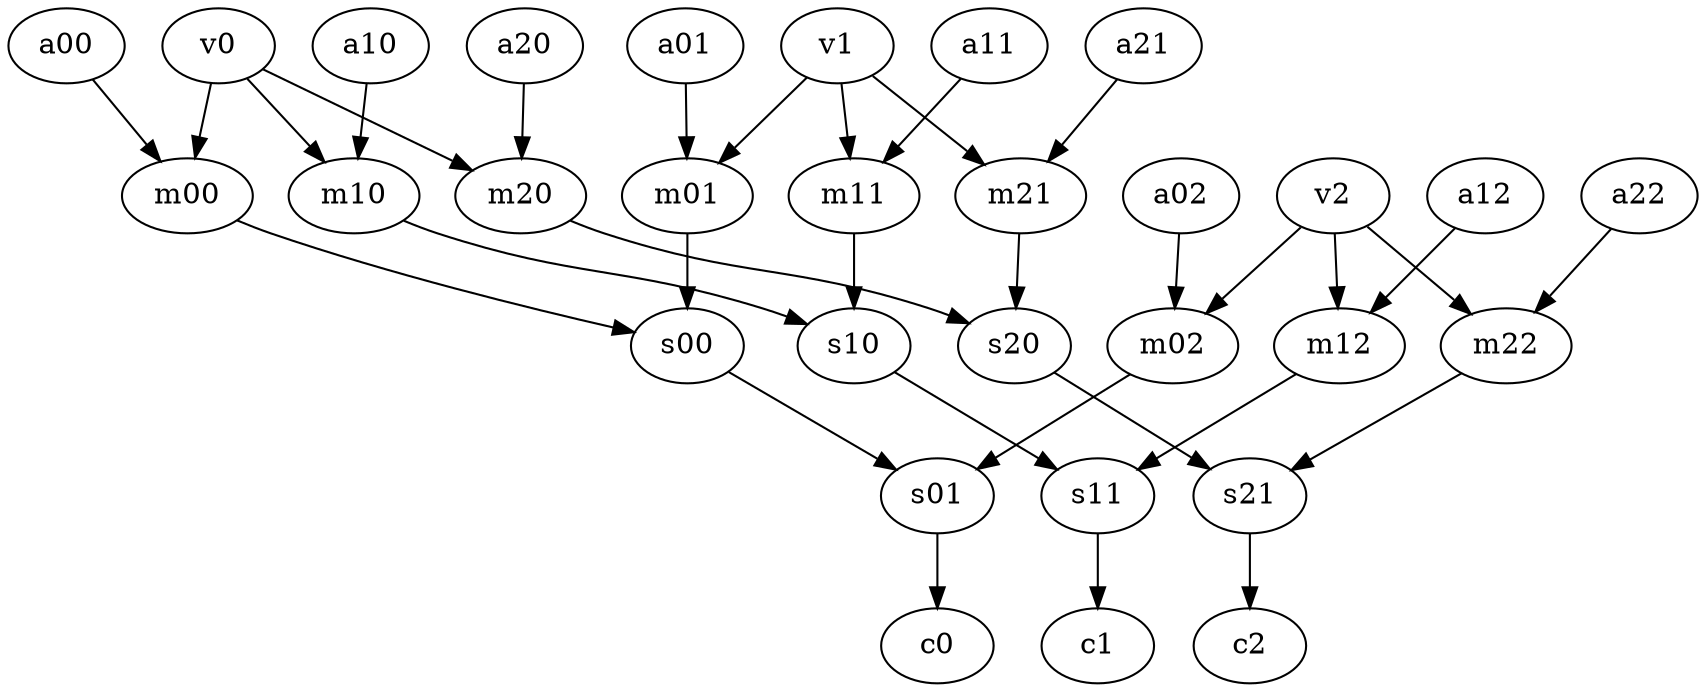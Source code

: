 digraph G {
	v0[opcode=load];
	v1[opcode=load];
	v2[opcode=load];
	a00[opcode=const];
	a01[opcode=const];
	a02[opcode=const];
	a10[opcode=const];
	a11[opcode=const];
	a12[opcode=const];
	a20[opcode=const];
	a21[opcode=const];
	a22[opcode=const];
	c0[opcode=store];
	c1[opcode=store];
	c2[opcode=store];
	m00[opcode=load];
	m01[opcode=load];
	m02[opcode=load];
	m10[opcode=load];
	m11[opcode=load];
	m12[opcode=load];
	m20[opcode=load];
	m21[opcode=load];
	m22[opcode=load];
	s00[opcode=add];
	s01[opcode=add];
	s10[opcode=add];
	s11[opcode=add];
	s20[opcode=add];
	s21[opcode=add];
	v0->m00[operand=0];
	v0->m10[operand=0];
	v0->m20[operand=0];
	v1->m01[operand=0];
	v1->m11[operand=0];
	v1->m21[operand=0];
	v2->m02[operand=0];
	v2->m12[operand=0];
	v2->m22[operand=0];
	a00->m00[operand=1];
	a01->m01[operand=1];
	a02->m02[operand=1];
	a10->m10[operand=1];
	a11->m11[operand=1];
	a12->m12[operand=1];
	a20->m20[operand=1];
	a21->m21[operand=1];
	a22->m22[operand=1];
	m00->s00[operand=0];
	m01->s00[operand=1];
	m02->s01[operand=0];
	s00->s01[operand=1];
	s01->c0[operand=0];
	m10->s10[operand=0];
	m11->s10[operand=1];
	m12->s11[operand=0];
	s10->s11[operand=1];
	s11->c1[operand=0];
	m20->s20[operand=0];
	m21->s20[operand=1];
	m22->s21[operand=0];
	s20->s21[operand=1];
	s21->c2[operand=0];
}
